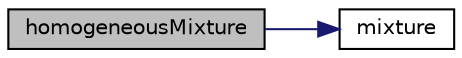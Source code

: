 digraph "homogeneousMixture"
{
  bgcolor="transparent";
  edge [fontname="Helvetica",fontsize="10",labelfontname="Helvetica",labelfontsize="10"];
  node [fontname="Helvetica",fontsize="10",shape=record];
  rankdir="LR";
  Node1 [label="homogeneousMixture",height=0.2,width=0.4,color="black", fillcolor="grey75", style="filled", fontcolor="black"];
  Node1 -> Node2 [color="midnightblue",fontsize="10",style="solid",fontname="Helvetica"];
  Node2 [label="mixture",height=0.2,width=0.4,color="black",URL="$a01015.html#ac17d10490d28d3b42e92f7b4a95e4a9d"];
}
